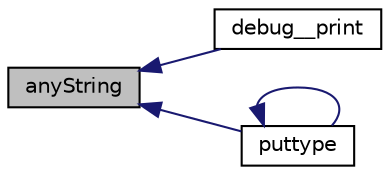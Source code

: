 digraph "anyString"
{
  edge [fontname="Helvetica",fontsize="10",labelfontname="Helvetica",labelfontsize="10"];
  node [fontname="Helvetica",fontsize="10",shape=record];
  rankdir="LR";
  Node2 [label="anyString",height=0.2,width=0.4,color="black", fillcolor="grey75", style="filled", fontcolor="black"];
  Node2 -> Node3 [dir="back",color="midnightblue",fontsize="10",style="solid",fontname="Helvetica"];
  Node3 [label="debug__print",height=0.2,width=0.4,color="black", fillcolor="white", style="filled",URL="$d2/df1/meta__modelica_8h.html#a7cc4856202abfb350a90ec994c58ef8d"];
  Node2 -> Node4 [dir="back",color="midnightblue",fontsize="10",style="solid",fontname="Helvetica"];
  Node4 [label="puttype",height=0.2,width=0.4,color="black", fillcolor="white", style="filled",URL="$dc/d1b/read__write_8h.html#a29f4c414302d8d919fb106b9f4b5c72b"];
  Node4 -> Node4 [dir="back",color="midnightblue",fontsize="10",style="solid",fontname="Helvetica"];
}
